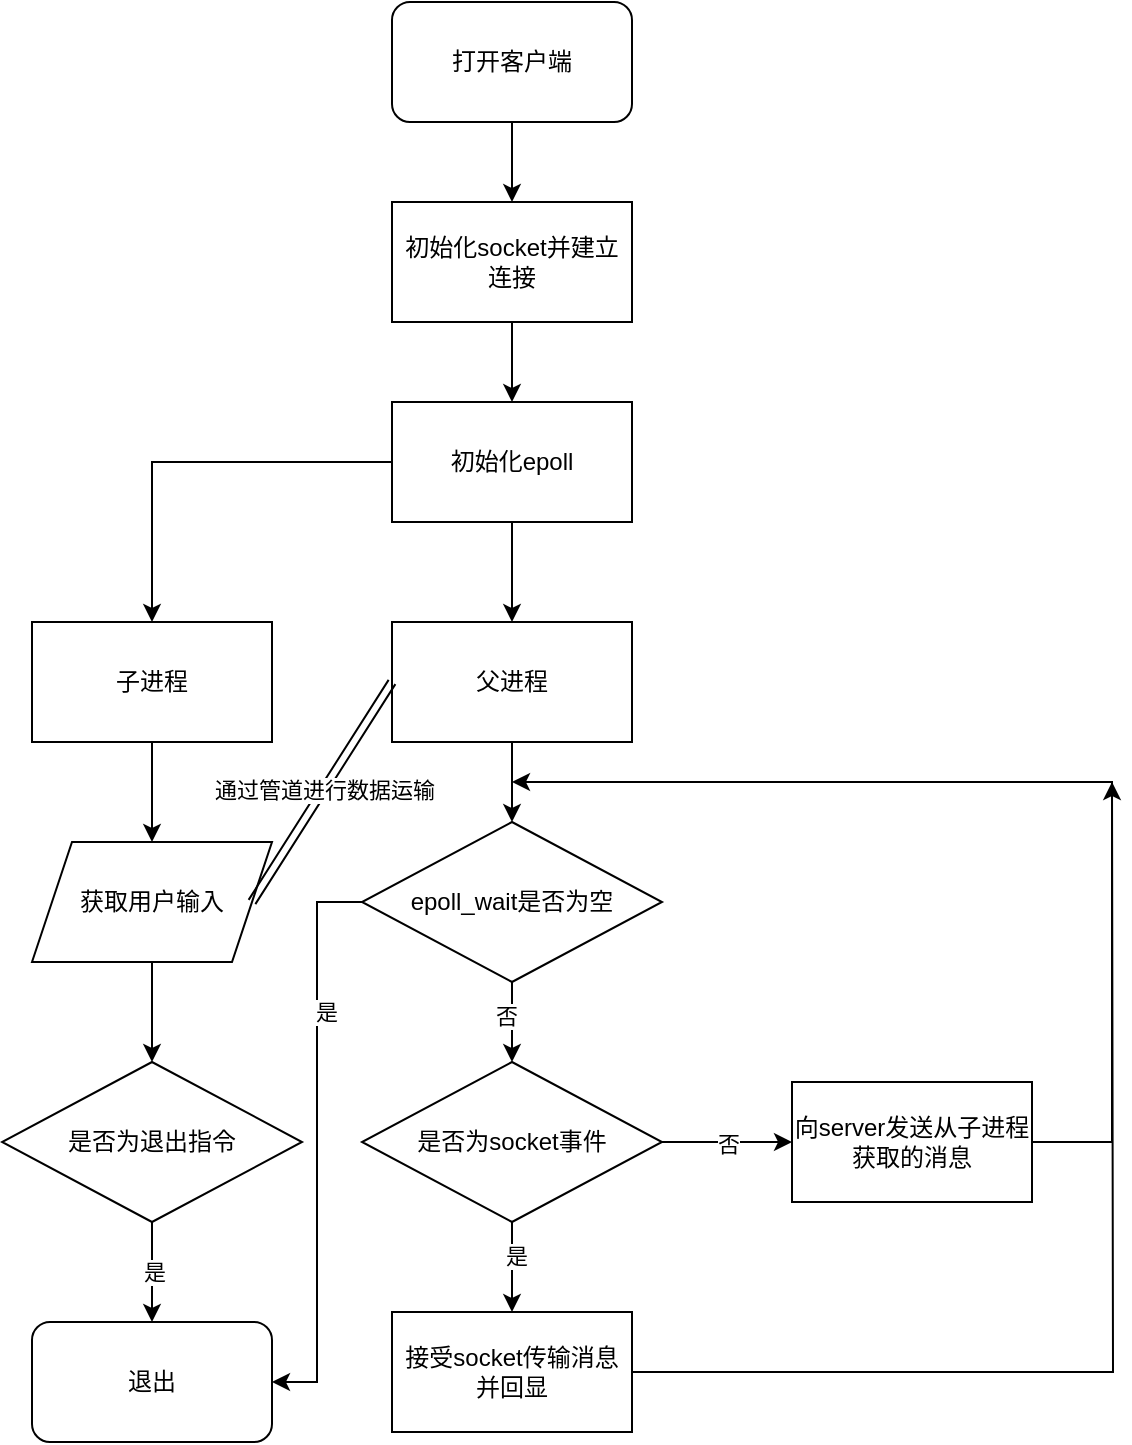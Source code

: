 <mxfile version="20.7.4" type="github">
  <diagram id="qYZI8PlVdvv2B1iaHEZJ" name="第 1 页">
    <mxGraphModel dx="906" dy="1689" grid="1" gridSize="10" guides="1" tooltips="1" connect="1" arrows="1" fold="1" page="1" pageScale="1" pageWidth="827" pageHeight="1169" math="0" shadow="0">
      <root>
        <mxCell id="0" />
        <mxCell id="1" parent="0" />
        <mxCell id="vDr_8u_lpNSzeCsb1r4c-22" style="edgeStyle=orthogonalEdgeStyle;rounded=0;orthogonalLoop=1;jettySize=auto;html=1;entryX=0.5;entryY=0;entryDx=0;entryDy=0;" edge="1" parent="1" source="vDr_8u_lpNSzeCsb1r4c-1" target="vDr_8u_lpNSzeCsb1r4c-21">
          <mxGeometry relative="1" as="geometry" />
        </mxCell>
        <mxCell id="vDr_8u_lpNSzeCsb1r4c-1" value="打开客户端" style="rounded=1;whiteSpace=wrap;html=1;" vertex="1" parent="1">
          <mxGeometry x="260" y="-70" width="120" height="60" as="geometry" />
        </mxCell>
        <mxCell id="vDr_8u_lpNSzeCsb1r4c-6" style="edgeStyle=orthogonalEdgeStyle;rounded=0;orthogonalLoop=1;jettySize=auto;html=1;" edge="1" parent="1" source="vDr_8u_lpNSzeCsb1r4c-3" target="vDr_8u_lpNSzeCsb1r4c-5">
          <mxGeometry relative="1" as="geometry" />
        </mxCell>
        <mxCell id="vDr_8u_lpNSzeCsb1r4c-12" style="edgeStyle=orthogonalEdgeStyle;rounded=0;orthogonalLoop=1;jettySize=auto;html=1;entryX=0.5;entryY=0;entryDx=0;entryDy=0;" edge="1" parent="1" source="vDr_8u_lpNSzeCsb1r4c-3" target="vDr_8u_lpNSzeCsb1r4c-10">
          <mxGeometry relative="1" as="geometry" />
        </mxCell>
        <mxCell id="vDr_8u_lpNSzeCsb1r4c-3" value="初始化epoll" style="rounded=0;whiteSpace=wrap;html=1;" vertex="1" parent="1">
          <mxGeometry x="260" y="130" width="120" height="60" as="geometry" />
        </mxCell>
        <mxCell id="vDr_8u_lpNSzeCsb1r4c-13" style="edgeStyle=orthogonalEdgeStyle;rounded=0;orthogonalLoop=1;jettySize=auto;html=1;entryX=0.5;entryY=0;entryDx=0;entryDy=0;" edge="1" parent="1" source="vDr_8u_lpNSzeCsb1r4c-5" target="vDr_8u_lpNSzeCsb1r4c-14">
          <mxGeometry relative="1" as="geometry">
            <mxPoint x="140" y="350" as="targetPoint" />
          </mxGeometry>
        </mxCell>
        <mxCell id="vDr_8u_lpNSzeCsb1r4c-5" value="子进程" style="rounded=0;whiteSpace=wrap;html=1;" vertex="1" parent="1">
          <mxGeometry x="80" y="240" width="120" height="60" as="geometry" />
        </mxCell>
        <mxCell id="vDr_8u_lpNSzeCsb1r4c-31" style="edgeStyle=orthogonalEdgeStyle;rounded=0;orthogonalLoop=1;jettySize=auto;html=1;entryX=0.5;entryY=0;entryDx=0;entryDy=0;" edge="1" parent="1" source="vDr_8u_lpNSzeCsb1r4c-10" target="vDr_8u_lpNSzeCsb1r4c-30">
          <mxGeometry relative="1" as="geometry" />
        </mxCell>
        <mxCell id="vDr_8u_lpNSzeCsb1r4c-10" value="父进程" style="rounded=0;whiteSpace=wrap;html=1;" vertex="1" parent="1">
          <mxGeometry x="260" y="240" width="120" height="60" as="geometry" />
        </mxCell>
        <mxCell id="vDr_8u_lpNSzeCsb1r4c-17" style="edgeStyle=orthogonalEdgeStyle;rounded=0;orthogonalLoop=1;jettySize=auto;html=1;" edge="1" parent="1" source="vDr_8u_lpNSzeCsb1r4c-14">
          <mxGeometry relative="1" as="geometry">
            <mxPoint x="140" y="460" as="targetPoint" />
          </mxGeometry>
        </mxCell>
        <mxCell id="vDr_8u_lpNSzeCsb1r4c-14" value="获取用户输入" style="shape=parallelogram;perimeter=parallelogramPerimeter;whiteSpace=wrap;html=1;fixedSize=1;" vertex="1" parent="1">
          <mxGeometry x="80" y="350" width="120" height="60" as="geometry" />
        </mxCell>
        <mxCell id="vDr_8u_lpNSzeCsb1r4c-19" value="是" style="edgeStyle=orthogonalEdgeStyle;rounded=0;orthogonalLoop=1;jettySize=auto;html=1;" edge="1" parent="1" source="vDr_8u_lpNSzeCsb1r4c-18">
          <mxGeometry relative="1" as="geometry">
            <mxPoint x="140" y="590" as="targetPoint" />
          </mxGeometry>
        </mxCell>
        <mxCell id="vDr_8u_lpNSzeCsb1r4c-18" value="是否为退出指令" style="rhombus;whiteSpace=wrap;html=1;" vertex="1" parent="1">
          <mxGeometry x="65" y="460" width="150" height="80" as="geometry" />
        </mxCell>
        <mxCell id="vDr_8u_lpNSzeCsb1r4c-20" value="退出" style="rounded=1;whiteSpace=wrap;html=1;" vertex="1" parent="1">
          <mxGeometry x="80" y="590" width="120" height="60" as="geometry" />
        </mxCell>
        <mxCell id="vDr_8u_lpNSzeCsb1r4c-23" style="edgeStyle=orthogonalEdgeStyle;rounded=0;orthogonalLoop=1;jettySize=auto;html=1;entryX=0.5;entryY=0;entryDx=0;entryDy=0;" edge="1" parent="1" source="vDr_8u_lpNSzeCsb1r4c-21" target="vDr_8u_lpNSzeCsb1r4c-3">
          <mxGeometry relative="1" as="geometry" />
        </mxCell>
        <mxCell id="vDr_8u_lpNSzeCsb1r4c-21" value="初始化socket并建立连接" style="rounded=0;whiteSpace=wrap;html=1;" vertex="1" parent="1">
          <mxGeometry x="260" y="30" width="120" height="60" as="geometry" />
        </mxCell>
        <mxCell id="vDr_8u_lpNSzeCsb1r4c-25" value="" style="shape=link;html=1;rounded=0;entryX=0;entryY=0.5;entryDx=0;entryDy=0;exitX=1;exitY=0.5;exitDx=0;exitDy=0;" edge="1" parent="1" source="vDr_8u_lpNSzeCsb1r4c-14" target="vDr_8u_lpNSzeCsb1r4c-10">
          <mxGeometry width="100" relative="1" as="geometry">
            <mxPoint x="190" y="390" as="sourcePoint" />
            <mxPoint x="290" y="390" as="targetPoint" />
          </mxGeometry>
        </mxCell>
        <mxCell id="vDr_8u_lpNSzeCsb1r4c-26" value="通过管道进行数据运输" style="edgeLabel;html=1;align=center;verticalAlign=middle;resizable=0;points=[];" vertex="1" connectable="0" parent="vDr_8u_lpNSzeCsb1r4c-25">
          <mxGeometry x="0.028" relative="1" as="geometry">
            <mxPoint as="offset" />
          </mxGeometry>
        </mxCell>
        <mxCell id="vDr_8u_lpNSzeCsb1r4c-32" style="edgeStyle=orthogonalEdgeStyle;rounded=0;orthogonalLoop=1;jettySize=auto;html=1;entryX=0.5;entryY=0;entryDx=0;entryDy=0;" edge="1" parent="1" source="vDr_8u_lpNSzeCsb1r4c-30" target="vDr_8u_lpNSzeCsb1r4c-34">
          <mxGeometry relative="1" as="geometry">
            <mxPoint x="320" y="470" as="targetPoint" />
            <Array as="points" />
          </mxGeometry>
        </mxCell>
        <mxCell id="vDr_8u_lpNSzeCsb1r4c-33" value="否" style="edgeLabel;html=1;align=center;verticalAlign=middle;resizable=0;points=[];" vertex="1" connectable="0" parent="vDr_8u_lpNSzeCsb1r4c-32">
          <mxGeometry x="-0.14" y="-3" relative="1" as="geometry">
            <mxPoint as="offset" />
          </mxGeometry>
        </mxCell>
        <mxCell id="vDr_8u_lpNSzeCsb1r4c-43" style="edgeStyle=orthogonalEdgeStyle;rounded=0;orthogonalLoop=1;jettySize=auto;html=1;entryX=1;entryY=0.5;entryDx=0;entryDy=0;" edge="1" parent="1" source="vDr_8u_lpNSzeCsb1r4c-30" target="vDr_8u_lpNSzeCsb1r4c-20">
          <mxGeometry relative="1" as="geometry" />
        </mxCell>
        <mxCell id="vDr_8u_lpNSzeCsb1r4c-44" value="是" style="edgeLabel;html=1;align=center;verticalAlign=middle;resizable=0;points=[];" vertex="1" connectable="0" parent="vDr_8u_lpNSzeCsb1r4c-43">
          <mxGeometry x="-0.46" y="4" relative="1" as="geometry">
            <mxPoint as="offset" />
          </mxGeometry>
        </mxCell>
        <mxCell id="vDr_8u_lpNSzeCsb1r4c-30" value="epoll_wait是否为空" style="rhombus;whiteSpace=wrap;html=1;" vertex="1" parent="1">
          <mxGeometry x="245" y="340" width="150" height="80" as="geometry" />
        </mxCell>
        <mxCell id="vDr_8u_lpNSzeCsb1r4c-36" style="edgeStyle=orthogonalEdgeStyle;rounded=0;orthogonalLoop=1;jettySize=auto;html=1;entryX=0.5;entryY=0;entryDx=0;entryDy=0;" edge="1" parent="1" source="vDr_8u_lpNSzeCsb1r4c-34" target="vDr_8u_lpNSzeCsb1r4c-35">
          <mxGeometry relative="1" as="geometry" />
        </mxCell>
        <mxCell id="vDr_8u_lpNSzeCsb1r4c-37" value="是" style="edgeLabel;html=1;align=center;verticalAlign=middle;resizable=0;points=[];" vertex="1" connectable="0" parent="vDr_8u_lpNSzeCsb1r4c-36">
          <mxGeometry x="-0.244" y="2" relative="1" as="geometry">
            <mxPoint as="offset" />
          </mxGeometry>
        </mxCell>
        <mxCell id="vDr_8u_lpNSzeCsb1r4c-38" value="否" style="edgeStyle=orthogonalEdgeStyle;rounded=0;orthogonalLoop=1;jettySize=auto;html=1;" edge="1" parent="1" source="vDr_8u_lpNSzeCsb1r4c-34">
          <mxGeometry relative="1" as="geometry">
            <mxPoint x="460" y="500" as="targetPoint" />
          </mxGeometry>
        </mxCell>
        <mxCell id="vDr_8u_lpNSzeCsb1r4c-34" value="是否为socket事件" style="rhombus;whiteSpace=wrap;html=1;" vertex="1" parent="1">
          <mxGeometry x="245" y="460" width="150" height="80" as="geometry" />
        </mxCell>
        <mxCell id="vDr_8u_lpNSzeCsb1r4c-42" style="edgeStyle=orthogonalEdgeStyle;rounded=0;orthogonalLoop=1;jettySize=auto;html=1;" edge="1" parent="1" source="vDr_8u_lpNSzeCsb1r4c-35">
          <mxGeometry relative="1" as="geometry">
            <mxPoint x="620" y="320" as="targetPoint" />
          </mxGeometry>
        </mxCell>
        <mxCell id="vDr_8u_lpNSzeCsb1r4c-35" value="接受socket传输消息并回显" style="rounded=0;whiteSpace=wrap;html=1;" vertex="1" parent="1">
          <mxGeometry x="260" y="585" width="120" height="60" as="geometry" />
        </mxCell>
        <mxCell id="vDr_8u_lpNSzeCsb1r4c-40" style="edgeStyle=orthogonalEdgeStyle;rounded=0;orthogonalLoop=1;jettySize=auto;html=1;" edge="1" parent="1" source="vDr_8u_lpNSzeCsb1r4c-39">
          <mxGeometry relative="1" as="geometry">
            <mxPoint x="320" y="320" as="targetPoint" />
            <Array as="points">
              <mxPoint x="620" y="500" />
              <mxPoint x="620" y="320" />
            </Array>
          </mxGeometry>
        </mxCell>
        <mxCell id="vDr_8u_lpNSzeCsb1r4c-39" value="向server发送从子进程获取的消息" style="rounded=0;whiteSpace=wrap;html=1;" vertex="1" parent="1">
          <mxGeometry x="460" y="470" width="120" height="60" as="geometry" />
        </mxCell>
      </root>
    </mxGraphModel>
  </diagram>
</mxfile>
